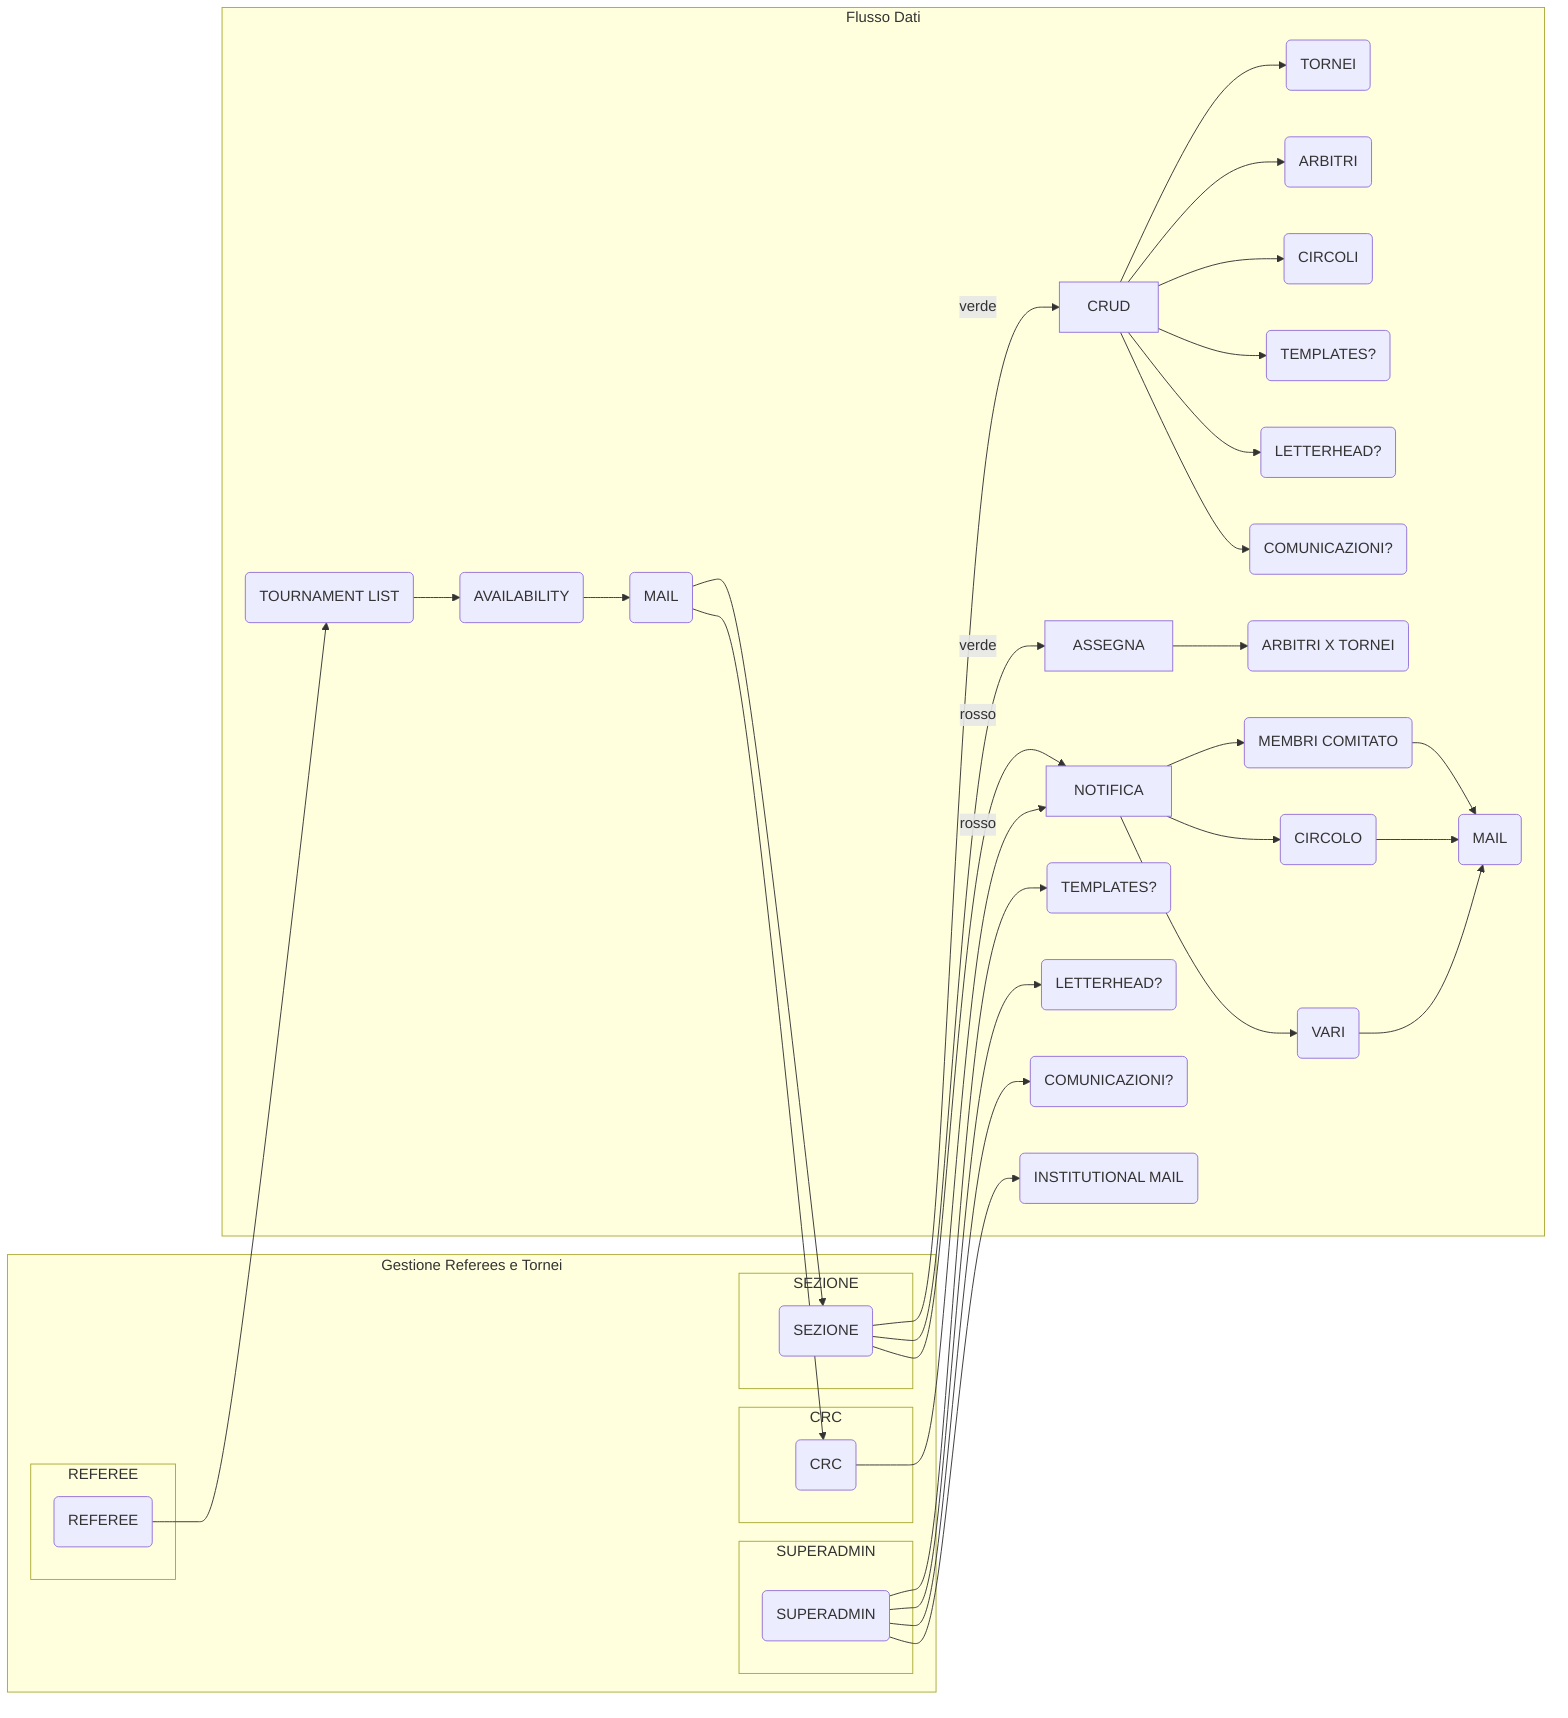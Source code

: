 graph LR
    subgraph Gestione Referees e Tornei
        subgraph REFEREE
            R(REFEREE)
        end
        subgraph SEZIONE
            S(SEZIONE)
        end
        subgraph CRC
            C(CRC)
        end
        subgraph SUPERADMIN
            SA(SUPERADMIN)
        end
    end

    subgraph Flusso Dati
        TL(TOURNAMENT LIST)
        A(AVAILABILITY)
        M1(MAIL)

        crud[CRUD]
        assegna[ASSEGNA]
        notifica[NOTIFICA]

        M2(MAIL)

        TR(TORNEI)
        AR(ARBITRI)
        CI(CIRCOLI)
        TE1(TEMPLATES?)
        LE1(LETTERHEAD?)
        CO1(COMUNICAZIONI?)

        AXT(ARBITRI X TORNEI)

        MC(MEMBRI COMITATO)
        CI2(CIRCOLO)
        V(VARI)

        TE2(TEMPLATES?)
        LE2(LETTERHEAD?)
        CO2(COMUNICAZIONI?)
        IM(INSTITUTIONAL MAIL)
    end

    R --> TL --> A --> M1

    M1 --> S
    M1 --> C

    S -- "verde" --> crud
    S -- "verde" --> assegna
    S -- "rosso" --> notifica

    C -- "rosso" --> notifica

    crud --> TR & AR & CI & TE1 & LE1 & CO1

    assegna --> AXT

    notifica --> MC & CI2 & V

    MC & CI2 & V --> M2

    SA --> TE2 & LE2 & CO2 & IM